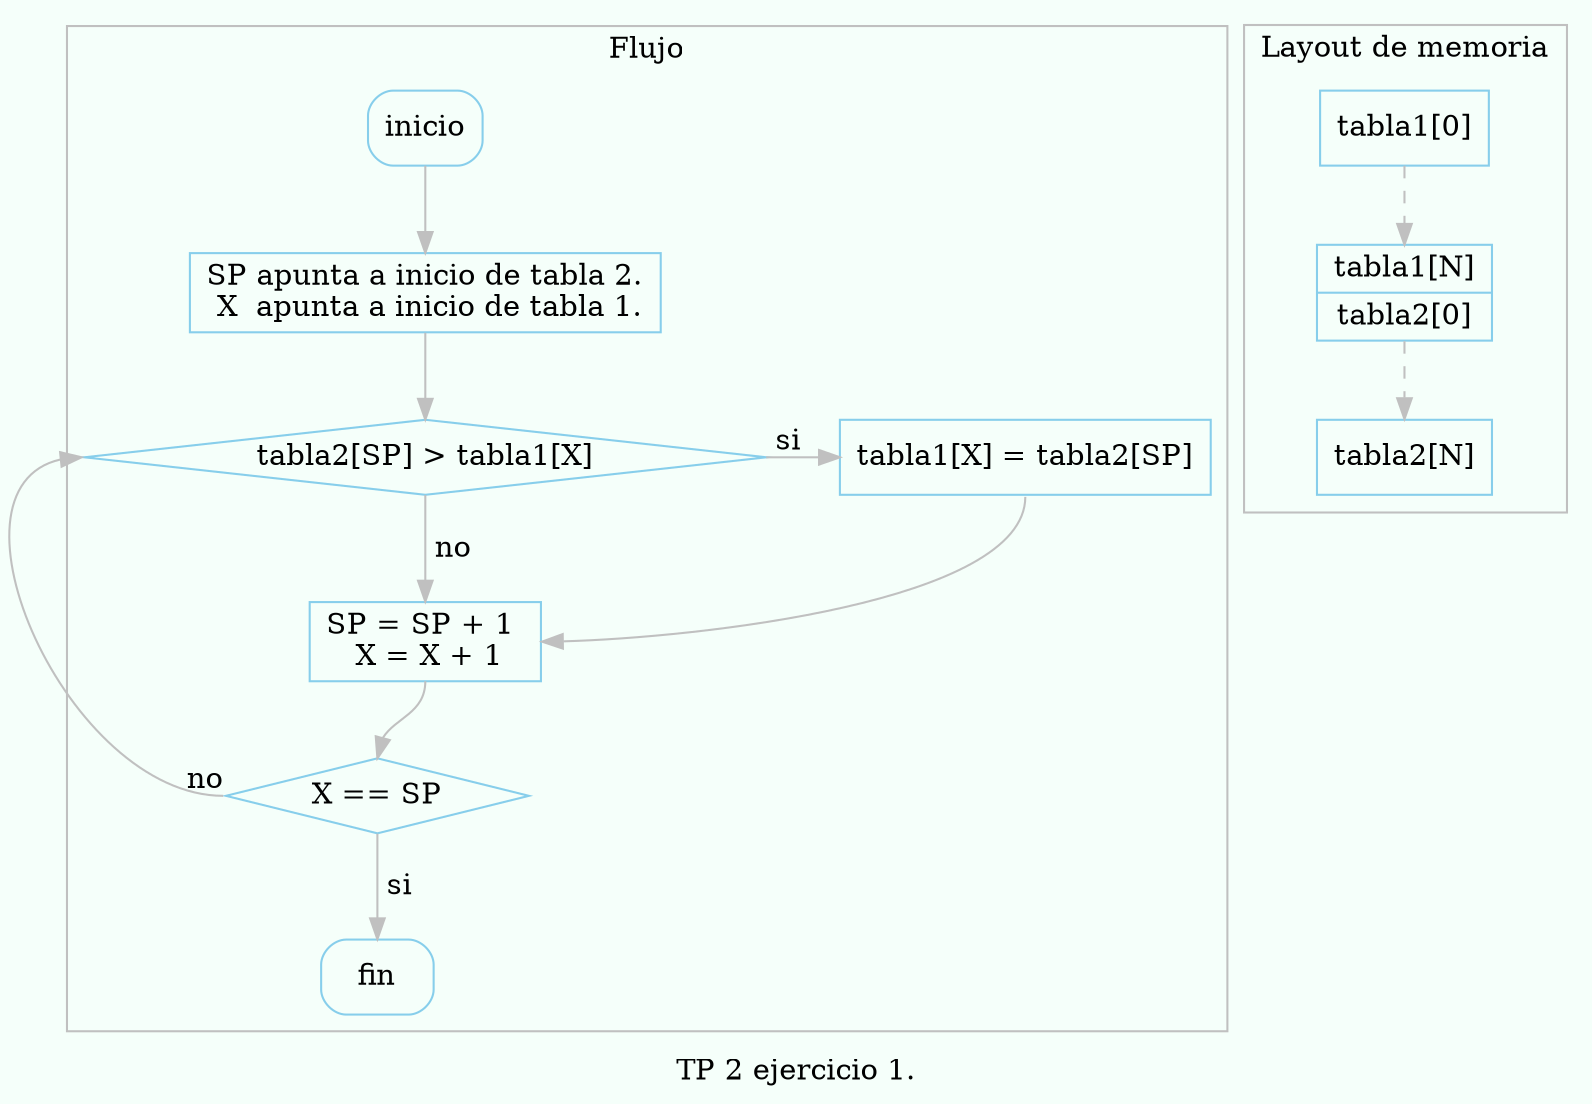 digraph {
    labelloc = bc;
    color   = "gray";
    bgcolor = "mintcream";
    node [color="skyblue"];
    edge [color="gray"];

    subgraph cluster_flujo {
        label = "Flujo";
        labelloc = tc;

        inicio[shape="box", style=rounded];
        fin[shape="box", style=rounded];

        inicia_punteros[
            shape="box",
            label="SP apunta a inicio de tabla 2.\n X  apunta a inicio de tabla 1."
        ]

        compara_elementos[
            shape="diamond",
            label="tabla2[SP] > tabla1[X]"
        ]

        bmenor[
            shape="box",
            label="tabla1[X] = tabla2[SP]",
        ]

        incrementa_punteros[
            shape="box",
            label="SP = SP + 1 \n X = X + 1",
        ]

        compara_punteros[
            shape="diamond",
            label="X == SP",
        ]

        inicio -> inicia_punteros -> compara_elementos;

        compara_elementos -> incrementa_punteros[label=" no"];

        compara_elementos:e -> bmenor:w[taillabel=" si"];
        {rank=same; compara_elementos ; bmenor};

        bmenor:s -> incrementa_punteros:e;

        incrementa_punteros:s -> compara_punteros:n;
        compara_punteros:w -> compara_elementos:w[taillabel=" no"];

        compara_punteros -> fin[label=" si"];
    }

    subgraph cluster_mapa_memoria {
        node [shape="record"];
        edge [style="dashed"];

        label   = "Layout de memoria";
        labelloc = tc;

        tabla1  [label="{tabla1[0]}"];
        tabla2  [label="{tabla1[N]|tabla2[0]}"];
        tabla2n [label="{tabla2[N]}"];
        tabla1->tabla2->tabla2n;
    }

    label="TP 2 ejercicio 1.";
}
